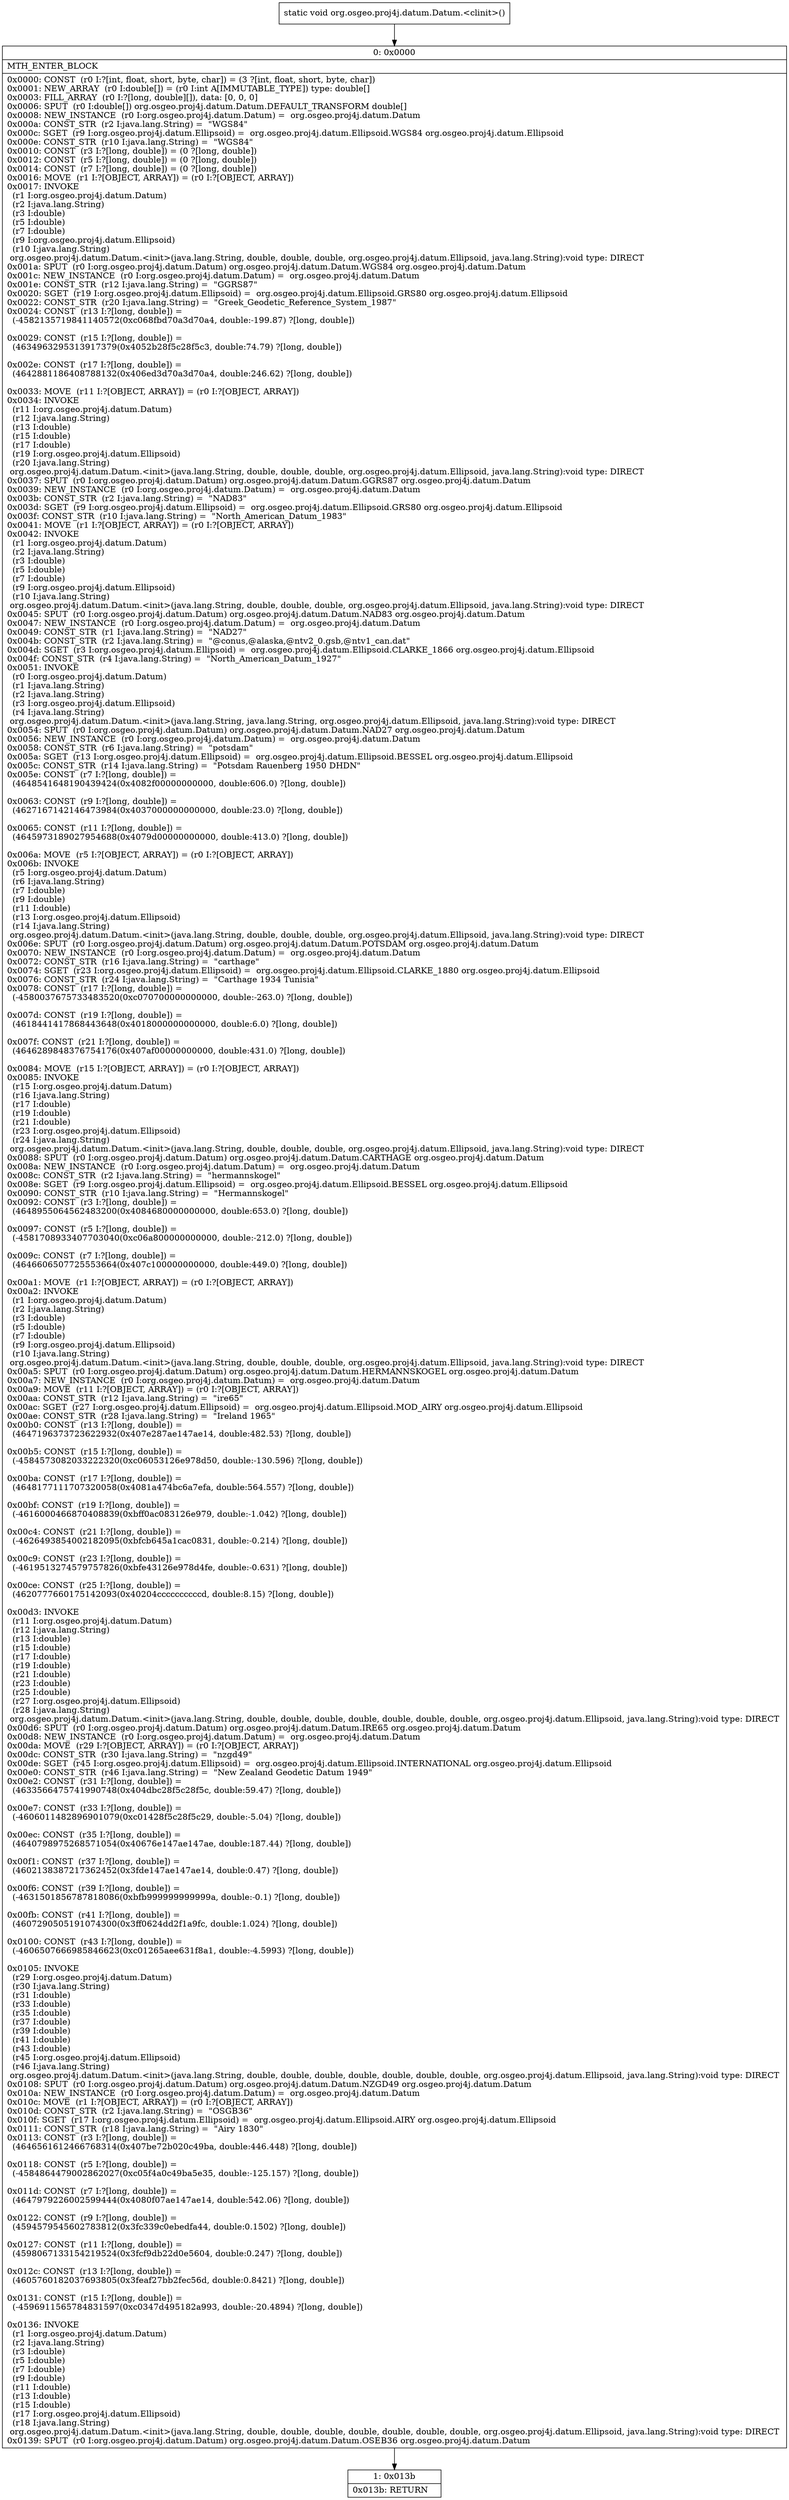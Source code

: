 digraph "CFG fororg.osgeo.proj4j.datum.Datum.\<clinit\>()V" {
Node_0 [shape=record,label="{0\:\ 0x0000|MTH_ENTER_BLOCK\l|0x0000: CONST  (r0 I:?[int, float, short, byte, char]) = (3 ?[int, float, short, byte, char]) \l0x0001: NEW_ARRAY  (r0 I:double[]) = (r0 I:int A[IMMUTABLE_TYPE]) type: double[] \l0x0003: FILL_ARRAY  (r0 I:?[long, double][]), data: [0, 0, 0] \l0x0006: SPUT  (r0 I:double[]) org.osgeo.proj4j.datum.Datum.DEFAULT_TRANSFORM double[] \l0x0008: NEW_INSTANCE  (r0 I:org.osgeo.proj4j.datum.Datum) =  org.osgeo.proj4j.datum.Datum \l0x000a: CONST_STR  (r2 I:java.lang.String) =  \"WGS84\" \l0x000c: SGET  (r9 I:org.osgeo.proj4j.datum.Ellipsoid) =  org.osgeo.proj4j.datum.Ellipsoid.WGS84 org.osgeo.proj4j.datum.Ellipsoid \l0x000e: CONST_STR  (r10 I:java.lang.String) =  \"WGS84\" \l0x0010: CONST  (r3 I:?[long, double]) = (0 ?[long, double]) \l0x0012: CONST  (r5 I:?[long, double]) = (0 ?[long, double]) \l0x0014: CONST  (r7 I:?[long, double]) = (0 ?[long, double]) \l0x0016: MOVE  (r1 I:?[OBJECT, ARRAY]) = (r0 I:?[OBJECT, ARRAY]) \l0x0017: INVOKE  \l  (r1 I:org.osgeo.proj4j.datum.Datum)\l  (r2 I:java.lang.String)\l  (r3 I:double)\l  (r5 I:double)\l  (r7 I:double)\l  (r9 I:org.osgeo.proj4j.datum.Ellipsoid)\l  (r10 I:java.lang.String)\l org.osgeo.proj4j.datum.Datum.\<init\>(java.lang.String, double, double, double, org.osgeo.proj4j.datum.Ellipsoid, java.lang.String):void type: DIRECT \l0x001a: SPUT  (r0 I:org.osgeo.proj4j.datum.Datum) org.osgeo.proj4j.datum.Datum.WGS84 org.osgeo.proj4j.datum.Datum \l0x001c: NEW_INSTANCE  (r0 I:org.osgeo.proj4j.datum.Datum) =  org.osgeo.proj4j.datum.Datum \l0x001e: CONST_STR  (r12 I:java.lang.String) =  \"GGRS87\" \l0x0020: SGET  (r19 I:org.osgeo.proj4j.datum.Ellipsoid) =  org.osgeo.proj4j.datum.Ellipsoid.GRS80 org.osgeo.proj4j.datum.Ellipsoid \l0x0022: CONST_STR  (r20 I:java.lang.String) =  \"Greek_Geodetic_Reference_System_1987\" \l0x0024: CONST  (r13 I:?[long, double]) = \l  (\-4582135719841140572(0xc068fbd70a3d70a4, double:\-199.87) ?[long, double])\l \l0x0029: CONST  (r15 I:?[long, double]) = \l  (4634963295313917379(0x4052b28f5c28f5c3, double:74.79) ?[long, double])\l \l0x002e: CONST  (r17 I:?[long, double]) = \l  (4642881186408788132(0x406ed3d70a3d70a4, double:246.62) ?[long, double])\l \l0x0033: MOVE  (r11 I:?[OBJECT, ARRAY]) = (r0 I:?[OBJECT, ARRAY]) \l0x0034: INVOKE  \l  (r11 I:org.osgeo.proj4j.datum.Datum)\l  (r12 I:java.lang.String)\l  (r13 I:double)\l  (r15 I:double)\l  (r17 I:double)\l  (r19 I:org.osgeo.proj4j.datum.Ellipsoid)\l  (r20 I:java.lang.String)\l org.osgeo.proj4j.datum.Datum.\<init\>(java.lang.String, double, double, double, org.osgeo.proj4j.datum.Ellipsoid, java.lang.String):void type: DIRECT \l0x0037: SPUT  (r0 I:org.osgeo.proj4j.datum.Datum) org.osgeo.proj4j.datum.Datum.GGRS87 org.osgeo.proj4j.datum.Datum \l0x0039: NEW_INSTANCE  (r0 I:org.osgeo.proj4j.datum.Datum) =  org.osgeo.proj4j.datum.Datum \l0x003b: CONST_STR  (r2 I:java.lang.String) =  \"NAD83\" \l0x003d: SGET  (r9 I:org.osgeo.proj4j.datum.Ellipsoid) =  org.osgeo.proj4j.datum.Ellipsoid.GRS80 org.osgeo.proj4j.datum.Ellipsoid \l0x003f: CONST_STR  (r10 I:java.lang.String) =  \"North_American_Datum_1983\" \l0x0041: MOVE  (r1 I:?[OBJECT, ARRAY]) = (r0 I:?[OBJECT, ARRAY]) \l0x0042: INVOKE  \l  (r1 I:org.osgeo.proj4j.datum.Datum)\l  (r2 I:java.lang.String)\l  (r3 I:double)\l  (r5 I:double)\l  (r7 I:double)\l  (r9 I:org.osgeo.proj4j.datum.Ellipsoid)\l  (r10 I:java.lang.String)\l org.osgeo.proj4j.datum.Datum.\<init\>(java.lang.String, double, double, double, org.osgeo.proj4j.datum.Ellipsoid, java.lang.String):void type: DIRECT \l0x0045: SPUT  (r0 I:org.osgeo.proj4j.datum.Datum) org.osgeo.proj4j.datum.Datum.NAD83 org.osgeo.proj4j.datum.Datum \l0x0047: NEW_INSTANCE  (r0 I:org.osgeo.proj4j.datum.Datum) =  org.osgeo.proj4j.datum.Datum \l0x0049: CONST_STR  (r1 I:java.lang.String) =  \"NAD27\" \l0x004b: CONST_STR  (r2 I:java.lang.String) =  \"@conus,@alaska,@ntv2_0.gsb,@ntv1_can.dat\" \l0x004d: SGET  (r3 I:org.osgeo.proj4j.datum.Ellipsoid) =  org.osgeo.proj4j.datum.Ellipsoid.CLARKE_1866 org.osgeo.proj4j.datum.Ellipsoid \l0x004f: CONST_STR  (r4 I:java.lang.String) =  \"North_American_Datum_1927\" \l0x0051: INVOKE  \l  (r0 I:org.osgeo.proj4j.datum.Datum)\l  (r1 I:java.lang.String)\l  (r2 I:java.lang.String)\l  (r3 I:org.osgeo.proj4j.datum.Ellipsoid)\l  (r4 I:java.lang.String)\l org.osgeo.proj4j.datum.Datum.\<init\>(java.lang.String, java.lang.String, org.osgeo.proj4j.datum.Ellipsoid, java.lang.String):void type: DIRECT \l0x0054: SPUT  (r0 I:org.osgeo.proj4j.datum.Datum) org.osgeo.proj4j.datum.Datum.NAD27 org.osgeo.proj4j.datum.Datum \l0x0056: NEW_INSTANCE  (r0 I:org.osgeo.proj4j.datum.Datum) =  org.osgeo.proj4j.datum.Datum \l0x0058: CONST_STR  (r6 I:java.lang.String) =  \"potsdam\" \l0x005a: SGET  (r13 I:org.osgeo.proj4j.datum.Ellipsoid) =  org.osgeo.proj4j.datum.Ellipsoid.BESSEL org.osgeo.proj4j.datum.Ellipsoid \l0x005c: CONST_STR  (r14 I:java.lang.String) =  \"Potsdam Rauenberg 1950 DHDN\" \l0x005e: CONST  (r7 I:?[long, double]) = \l  (4648541648190439424(0x4082f00000000000, double:606.0) ?[long, double])\l \l0x0063: CONST  (r9 I:?[long, double]) = \l  (4627167142146473984(0x4037000000000000, double:23.0) ?[long, double])\l \l0x0065: CONST  (r11 I:?[long, double]) = \l  (4645973189027954688(0x4079d00000000000, double:413.0) ?[long, double])\l \l0x006a: MOVE  (r5 I:?[OBJECT, ARRAY]) = (r0 I:?[OBJECT, ARRAY]) \l0x006b: INVOKE  \l  (r5 I:org.osgeo.proj4j.datum.Datum)\l  (r6 I:java.lang.String)\l  (r7 I:double)\l  (r9 I:double)\l  (r11 I:double)\l  (r13 I:org.osgeo.proj4j.datum.Ellipsoid)\l  (r14 I:java.lang.String)\l org.osgeo.proj4j.datum.Datum.\<init\>(java.lang.String, double, double, double, org.osgeo.proj4j.datum.Ellipsoid, java.lang.String):void type: DIRECT \l0x006e: SPUT  (r0 I:org.osgeo.proj4j.datum.Datum) org.osgeo.proj4j.datum.Datum.POTSDAM org.osgeo.proj4j.datum.Datum \l0x0070: NEW_INSTANCE  (r0 I:org.osgeo.proj4j.datum.Datum) =  org.osgeo.proj4j.datum.Datum \l0x0072: CONST_STR  (r16 I:java.lang.String) =  \"carthage\" \l0x0074: SGET  (r23 I:org.osgeo.proj4j.datum.Ellipsoid) =  org.osgeo.proj4j.datum.Ellipsoid.CLARKE_1880 org.osgeo.proj4j.datum.Ellipsoid \l0x0076: CONST_STR  (r24 I:java.lang.String) =  \"Carthage 1934 Tunisia\" \l0x0078: CONST  (r17 I:?[long, double]) = \l  (\-4580037675733483520(0xc070700000000000, double:\-263.0) ?[long, double])\l \l0x007d: CONST  (r19 I:?[long, double]) = \l  (4618441417868443648(0x4018000000000000, double:6.0) ?[long, double])\l \l0x007f: CONST  (r21 I:?[long, double]) = \l  (4646289848376754176(0x407af00000000000, double:431.0) ?[long, double])\l \l0x0084: MOVE  (r15 I:?[OBJECT, ARRAY]) = (r0 I:?[OBJECT, ARRAY]) \l0x0085: INVOKE  \l  (r15 I:org.osgeo.proj4j.datum.Datum)\l  (r16 I:java.lang.String)\l  (r17 I:double)\l  (r19 I:double)\l  (r21 I:double)\l  (r23 I:org.osgeo.proj4j.datum.Ellipsoid)\l  (r24 I:java.lang.String)\l org.osgeo.proj4j.datum.Datum.\<init\>(java.lang.String, double, double, double, org.osgeo.proj4j.datum.Ellipsoid, java.lang.String):void type: DIRECT \l0x0088: SPUT  (r0 I:org.osgeo.proj4j.datum.Datum) org.osgeo.proj4j.datum.Datum.CARTHAGE org.osgeo.proj4j.datum.Datum \l0x008a: NEW_INSTANCE  (r0 I:org.osgeo.proj4j.datum.Datum) =  org.osgeo.proj4j.datum.Datum \l0x008c: CONST_STR  (r2 I:java.lang.String) =  \"hermannskogel\" \l0x008e: SGET  (r9 I:org.osgeo.proj4j.datum.Ellipsoid) =  org.osgeo.proj4j.datum.Ellipsoid.BESSEL org.osgeo.proj4j.datum.Ellipsoid \l0x0090: CONST_STR  (r10 I:java.lang.String) =  \"Hermannskogel\" \l0x0092: CONST  (r3 I:?[long, double]) = \l  (4648955064562483200(0x4084680000000000, double:653.0) ?[long, double])\l \l0x0097: CONST  (r5 I:?[long, double]) = \l  (\-4581708933407703040(0xc06a800000000000, double:\-212.0) ?[long, double])\l \l0x009c: CONST  (r7 I:?[long, double]) = \l  (4646606507725553664(0x407c100000000000, double:449.0) ?[long, double])\l \l0x00a1: MOVE  (r1 I:?[OBJECT, ARRAY]) = (r0 I:?[OBJECT, ARRAY]) \l0x00a2: INVOKE  \l  (r1 I:org.osgeo.proj4j.datum.Datum)\l  (r2 I:java.lang.String)\l  (r3 I:double)\l  (r5 I:double)\l  (r7 I:double)\l  (r9 I:org.osgeo.proj4j.datum.Ellipsoid)\l  (r10 I:java.lang.String)\l org.osgeo.proj4j.datum.Datum.\<init\>(java.lang.String, double, double, double, org.osgeo.proj4j.datum.Ellipsoid, java.lang.String):void type: DIRECT \l0x00a5: SPUT  (r0 I:org.osgeo.proj4j.datum.Datum) org.osgeo.proj4j.datum.Datum.HERMANNSKOGEL org.osgeo.proj4j.datum.Datum \l0x00a7: NEW_INSTANCE  (r0 I:org.osgeo.proj4j.datum.Datum) =  org.osgeo.proj4j.datum.Datum \l0x00a9: MOVE  (r11 I:?[OBJECT, ARRAY]) = (r0 I:?[OBJECT, ARRAY]) \l0x00aa: CONST_STR  (r12 I:java.lang.String) =  \"ire65\" \l0x00ac: SGET  (r27 I:org.osgeo.proj4j.datum.Ellipsoid) =  org.osgeo.proj4j.datum.Ellipsoid.MOD_AIRY org.osgeo.proj4j.datum.Ellipsoid \l0x00ae: CONST_STR  (r28 I:java.lang.String) =  \"Ireland 1965\" \l0x00b0: CONST  (r13 I:?[long, double]) = \l  (4647196373723622932(0x407e287ae147ae14, double:482.53) ?[long, double])\l \l0x00b5: CONST  (r15 I:?[long, double]) = \l  (\-4584573082033222320(0xc06053126e978d50, double:\-130.596) ?[long, double])\l \l0x00ba: CONST  (r17 I:?[long, double]) = \l  (4648177111707320058(0x4081a474bc6a7efa, double:564.557) ?[long, double])\l \l0x00bf: CONST  (r19 I:?[long, double]) = \l  (\-4616000466870408839(0xbff0ac083126e979, double:\-1.042) ?[long, double])\l \l0x00c4: CONST  (r21 I:?[long, double]) = \l  (\-4626493854002182095(0xbfcb645a1cac0831, double:\-0.214) ?[long, double])\l \l0x00c9: CONST  (r23 I:?[long, double]) = \l  (\-4619513274579757826(0xbfe43126e978d4fe, double:\-0.631) ?[long, double])\l \l0x00ce: CONST  (r25 I:?[long, double]) = \l  (4620777660175142093(0x40204ccccccccccd, double:8.15) ?[long, double])\l \l0x00d3: INVOKE  \l  (r11 I:org.osgeo.proj4j.datum.Datum)\l  (r12 I:java.lang.String)\l  (r13 I:double)\l  (r15 I:double)\l  (r17 I:double)\l  (r19 I:double)\l  (r21 I:double)\l  (r23 I:double)\l  (r25 I:double)\l  (r27 I:org.osgeo.proj4j.datum.Ellipsoid)\l  (r28 I:java.lang.String)\l org.osgeo.proj4j.datum.Datum.\<init\>(java.lang.String, double, double, double, double, double, double, double, org.osgeo.proj4j.datum.Ellipsoid, java.lang.String):void type: DIRECT \l0x00d6: SPUT  (r0 I:org.osgeo.proj4j.datum.Datum) org.osgeo.proj4j.datum.Datum.IRE65 org.osgeo.proj4j.datum.Datum \l0x00d8: NEW_INSTANCE  (r0 I:org.osgeo.proj4j.datum.Datum) =  org.osgeo.proj4j.datum.Datum \l0x00da: MOVE  (r29 I:?[OBJECT, ARRAY]) = (r0 I:?[OBJECT, ARRAY]) \l0x00dc: CONST_STR  (r30 I:java.lang.String) =  \"nzgd49\" \l0x00de: SGET  (r45 I:org.osgeo.proj4j.datum.Ellipsoid) =  org.osgeo.proj4j.datum.Ellipsoid.INTERNATIONAL org.osgeo.proj4j.datum.Ellipsoid \l0x00e0: CONST_STR  (r46 I:java.lang.String) =  \"New Zealand Geodetic Datum 1949\" \l0x00e2: CONST  (r31 I:?[long, double]) = \l  (4633566475741990748(0x404dbc28f5c28f5c, double:59.47) ?[long, double])\l \l0x00e7: CONST  (r33 I:?[long, double]) = \l  (\-4606011482896901079(0xc01428f5c28f5c29, double:\-5.04) ?[long, double])\l \l0x00ec: CONST  (r35 I:?[long, double]) = \l  (4640798975268571054(0x40676e147ae147ae, double:187.44) ?[long, double])\l \l0x00f1: CONST  (r37 I:?[long, double]) = \l  (4602138387217362452(0x3fde147ae147ae14, double:0.47) ?[long, double])\l \l0x00f6: CONST  (r39 I:?[long, double]) = \l  (\-4631501856787818086(0xbfb999999999999a, double:\-0.1) ?[long, double])\l \l0x00fb: CONST  (r41 I:?[long, double]) = \l  (4607290505191074300(0x3ff0624dd2f1a9fc, double:1.024) ?[long, double])\l \l0x0100: CONST  (r43 I:?[long, double]) = \l  (\-4606507666985846623(0xc01265aee631f8a1, double:\-4.5993) ?[long, double])\l \l0x0105: INVOKE  \l  (r29 I:org.osgeo.proj4j.datum.Datum)\l  (r30 I:java.lang.String)\l  (r31 I:double)\l  (r33 I:double)\l  (r35 I:double)\l  (r37 I:double)\l  (r39 I:double)\l  (r41 I:double)\l  (r43 I:double)\l  (r45 I:org.osgeo.proj4j.datum.Ellipsoid)\l  (r46 I:java.lang.String)\l org.osgeo.proj4j.datum.Datum.\<init\>(java.lang.String, double, double, double, double, double, double, double, org.osgeo.proj4j.datum.Ellipsoid, java.lang.String):void type: DIRECT \l0x0108: SPUT  (r0 I:org.osgeo.proj4j.datum.Datum) org.osgeo.proj4j.datum.Datum.NZGD49 org.osgeo.proj4j.datum.Datum \l0x010a: NEW_INSTANCE  (r0 I:org.osgeo.proj4j.datum.Datum) =  org.osgeo.proj4j.datum.Datum \l0x010c: MOVE  (r1 I:?[OBJECT, ARRAY]) = (r0 I:?[OBJECT, ARRAY]) \l0x010d: CONST_STR  (r2 I:java.lang.String) =  \"OSGB36\" \l0x010f: SGET  (r17 I:org.osgeo.proj4j.datum.Ellipsoid) =  org.osgeo.proj4j.datum.Ellipsoid.AIRY org.osgeo.proj4j.datum.Ellipsoid \l0x0111: CONST_STR  (r18 I:java.lang.String) =  \"Airy 1830\" \l0x0113: CONST  (r3 I:?[long, double]) = \l  (4646561612466768314(0x407be72b020c49ba, double:446.448) ?[long, double])\l \l0x0118: CONST  (r5 I:?[long, double]) = \l  (\-4584864479002862027(0xc05f4a0c49ba5e35, double:\-125.157) ?[long, double])\l \l0x011d: CONST  (r7 I:?[long, double]) = \l  (4647979226002599444(0x4080f07ae147ae14, double:542.06) ?[long, double])\l \l0x0122: CONST  (r9 I:?[long, double]) = \l  (4594579545602783812(0x3fc339c0ebedfa44, double:0.1502) ?[long, double])\l \l0x0127: CONST  (r11 I:?[long, double]) = \l  (4598067133154219524(0x3fcf9db22d0e5604, double:0.247) ?[long, double])\l \l0x012c: CONST  (r13 I:?[long, double]) = \l  (4605760182037693805(0x3feaf27bb2fec56d, double:0.8421) ?[long, double])\l \l0x0131: CONST  (r15 I:?[long, double]) = \l  (\-4596911565784831597(0xc0347d495182a993, double:\-20.4894) ?[long, double])\l \l0x0136: INVOKE  \l  (r1 I:org.osgeo.proj4j.datum.Datum)\l  (r2 I:java.lang.String)\l  (r3 I:double)\l  (r5 I:double)\l  (r7 I:double)\l  (r9 I:double)\l  (r11 I:double)\l  (r13 I:double)\l  (r15 I:double)\l  (r17 I:org.osgeo.proj4j.datum.Ellipsoid)\l  (r18 I:java.lang.String)\l org.osgeo.proj4j.datum.Datum.\<init\>(java.lang.String, double, double, double, double, double, double, double, org.osgeo.proj4j.datum.Ellipsoid, java.lang.String):void type: DIRECT \l0x0139: SPUT  (r0 I:org.osgeo.proj4j.datum.Datum) org.osgeo.proj4j.datum.Datum.OSEB36 org.osgeo.proj4j.datum.Datum \l}"];
Node_1 [shape=record,label="{1\:\ 0x013b|0x013b: RETURN   \l}"];
MethodNode[shape=record,label="{static void org.osgeo.proj4j.datum.Datum.\<clinit\>() }"];
MethodNode -> Node_0;
Node_0 -> Node_1;
}

